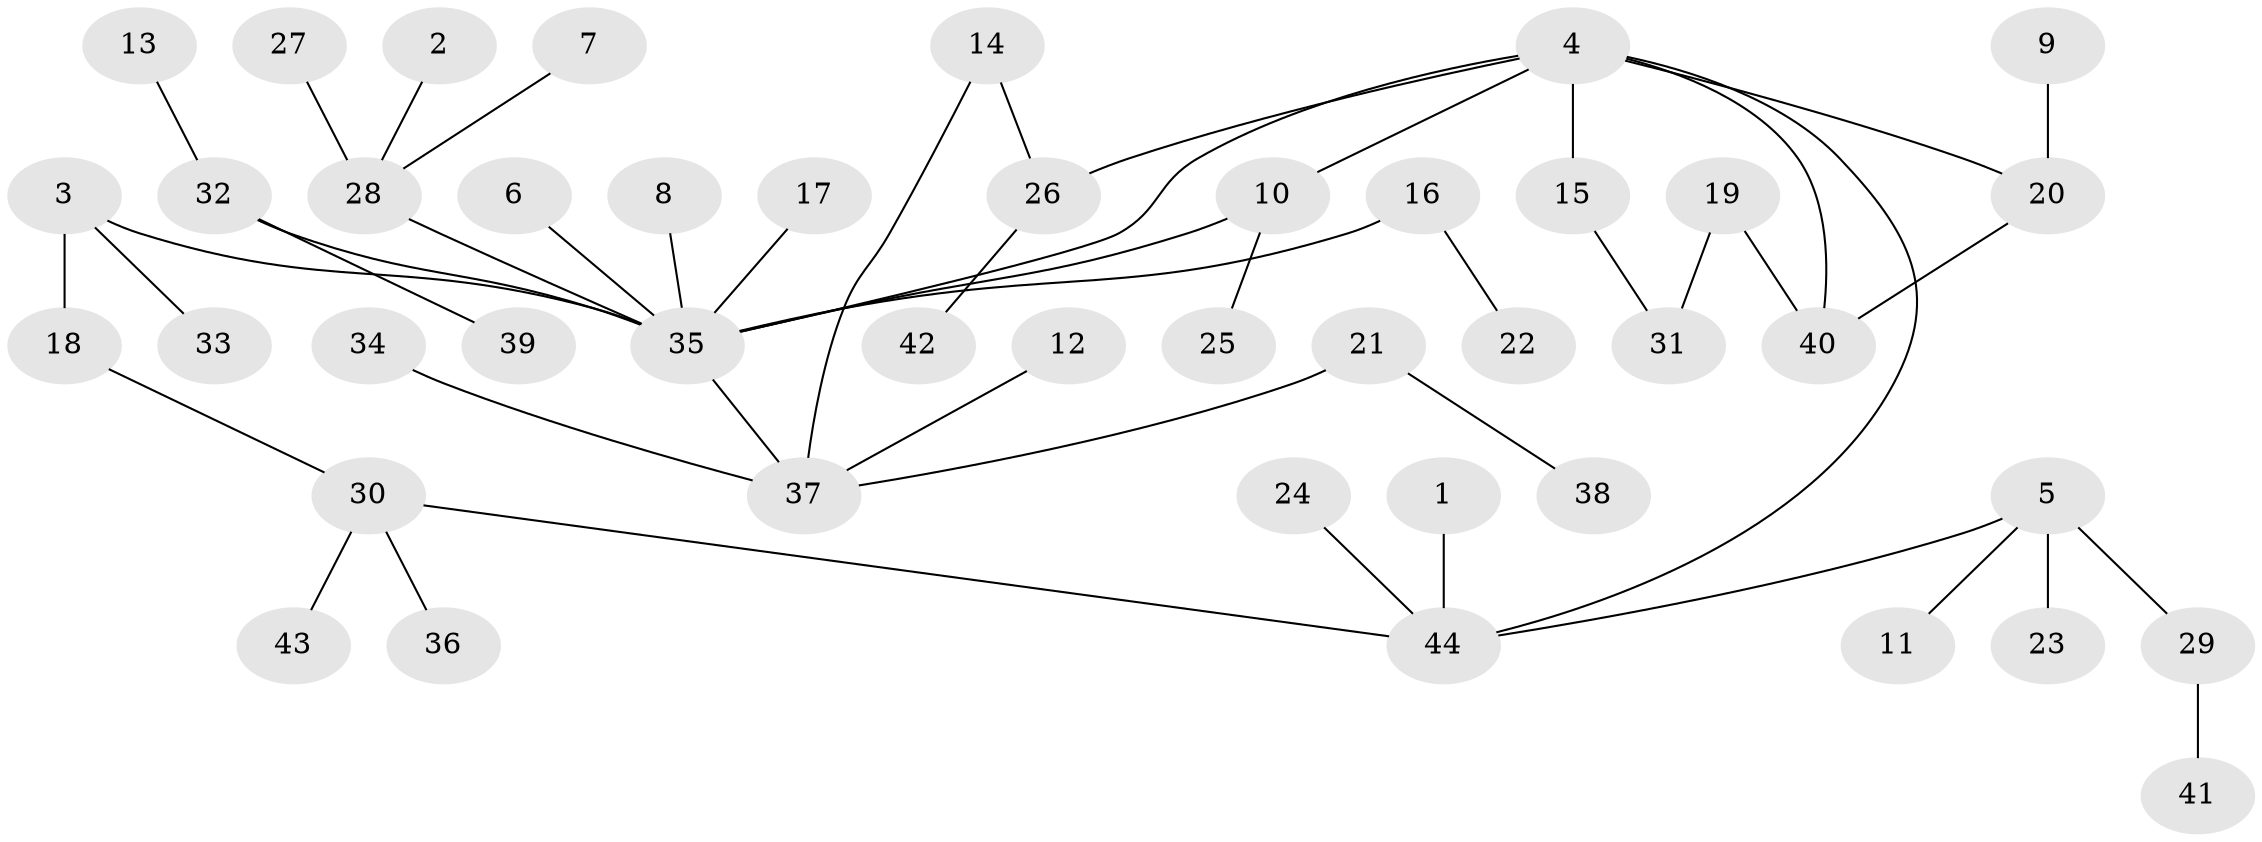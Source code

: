 // original degree distribution, {3: 0.1839080459770115, 5: 0.05747126436781609, 7: 0.011494252873563218, 6: 0.011494252873563218, 1: 0.4367816091954023, 2: 0.26436781609195403, 4: 0.034482758620689655}
// Generated by graph-tools (version 1.1) at 2025/49/03/09/25 03:49:25]
// undirected, 44 vertices, 48 edges
graph export_dot {
graph [start="1"]
  node [color=gray90,style=filled];
  1;
  2;
  3;
  4;
  5;
  6;
  7;
  8;
  9;
  10;
  11;
  12;
  13;
  14;
  15;
  16;
  17;
  18;
  19;
  20;
  21;
  22;
  23;
  24;
  25;
  26;
  27;
  28;
  29;
  30;
  31;
  32;
  33;
  34;
  35;
  36;
  37;
  38;
  39;
  40;
  41;
  42;
  43;
  44;
  1 -- 44 [weight=1.0];
  2 -- 28 [weight=1.0];
  3 -- 18 [weight=1.0];
  3 -- 33 [weight=1.0];
  3 -- 35 [weight=1.0];
  4 -- 10 [weight=1.0];
  4 -- 15 [weight=1.0];
  4 -- 20 [weight=1.0];
  4 -- 26 [weight=1.0];
  4 -- 35 [weight=1.0];
  4 -- 40 [weight=1.0];
  4 -- 44 [weight=1.0];
  5 -- 11 [weight=1.0];
  5 -- 23 [weight=1.0];
  5 -- 29 [weight=1.0];
  5 -- 44 [weight=1.0];
  6 -- 35 [weight=1.0];
  7 -- 28 [weight=1.0];
  8 -- 35 [weight=1.0];
  9 -- 20 [weight=1.0];
  10 -- 25 [weight=1.0];
  10 -- 35 [weight=1.0];
  12 -- 37 [weight=1.0];
  13 -- 32 [weight=1.0];
  14 -- 26 [weight=1.0];
  14 -- 37 [weight=1.0];
  15 -- 31 [weight=1.0];
  16 -- 22 [weight=1.0];
  16 -- 35 [weight=1.0];
  17 -- 35 [weight=1.0];
  18 -- 30 [weight=1.0];
  19 -- 31 [weight=1.0];
  19 -- 40 [weight=1.0];
  20 -- 40 [weight=1.0];
  21 -- 37 [weight=1.0];
  21 -- 38 [weight=1.0];
  24 -- 44 [weight=1.0];
  26 -- 42 [weight=1.0];
  27 -- 28 [weight=1.0];
  28 -- 35 [weight=1.0];
  29 -- 41 [weight=1.0];
  30 -- 36 [weight=1.0];
  30 -- 43 [weight=1.0];
  30 -- 44 [weight=1.0];
  32 -- 35 [weight=1.0];
  32 -- 39 [weight=1.0];
  34 -- 37 [weight=1.0];
  35 -- 37 [weight=1.0];
}
